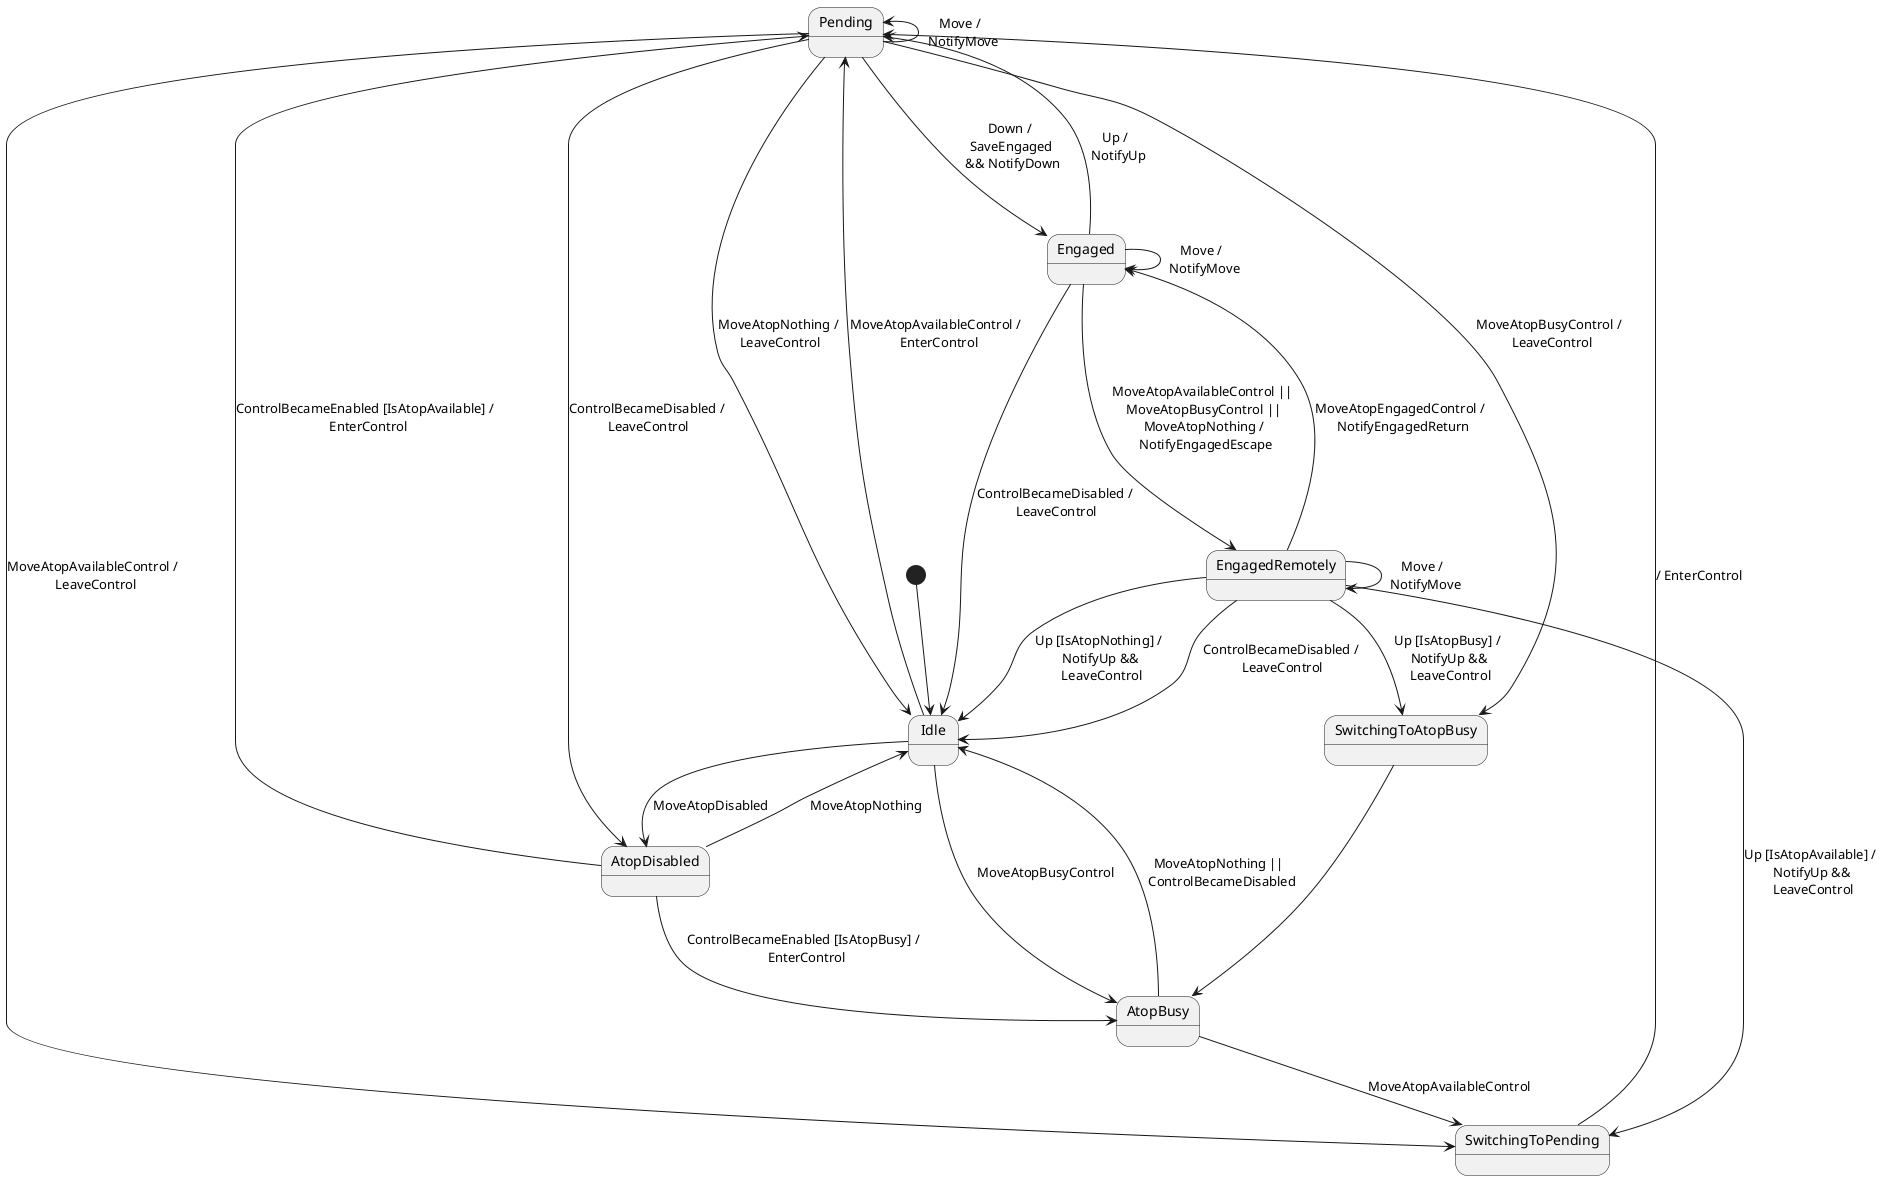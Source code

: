 @startuml

[*] --> Idle

Idle --> Pending: MoveAtopAvailableControl / \n EnterControl
Idle -> AtopBusy: MoveAtopBusyControl
Idle --> AtopDisabled: MoveAtopDisabled

AtopDisabled -> Pending: ControlBecameEnabled [IsAtopAvailable] / \n EnterControl
AtopDisabled --> AtopBusy: ControlBecameEnabled [IsAtopBusy] / \n EnterControl
AtopDisabled --> Idle: MoveAtopNothing

AtopBusy -> Idle: MoveAtopNothing || \n ControlBecameDisabled
AtopBusy --> SwitchingToPending: MoveAtopAvailableControl

SwitchingToPending -> Pending: / EnterControl

Pending --> SwitchingToPending: MoveAtopAvailableControl / \n LeaveControl
Pending --> SwitchingToAtopBusy: MoveAtopBusyControl / \n LeaveControl
Pending --> Idle: MoveAtopNothing /\n LeaveControl
Pending -left-> Pending: Move / \n NotifyMove
Pending --> Engaged: Down / \n SaveEngaged \n && NotifyDown
Pending -left-> AtopDisabled: ControlBecameDisabled /\n LeaveControl

Engaged ---> Pending: Up / \n NotifyUp
Engaged --> EngagedRemotely: MoveAtopAvailableControl || \n MoveAtopBusyControl || \n MoveAtopNothing / \n NotifyEngagedEscape
Engaged --> Engaged: Move / \n NotifyMove
Engaged --> Idle:  ControlBecameDisabled /\n LeaveControl

EngagedRemotely ---> Engaged: MoveAtopEngagedControl / \n NotifyEngagedReturn
EngagedRemotely --> Idle: Up [IsAtopNothing] / \n NotifyUp && \n LeaveControl
EngagedRemotely --> SwitchingToAtopBusy: Up [IsAtopBusy] / \n NotifyUp && \n LeaveControl
EngagedRemotely --> SwitchingToPending: Up [IsAtopAvailable] / \n NotifyUp && \n LeaveControl
EngagedRemotely --> EngagedRemotely: Move / \n NotifyMove
EngagedRemotely --> Idle:  ControlBecameDisabled /\n LeaveControl

SwitchingToAtopBusy --> AtopBusy

@enduml